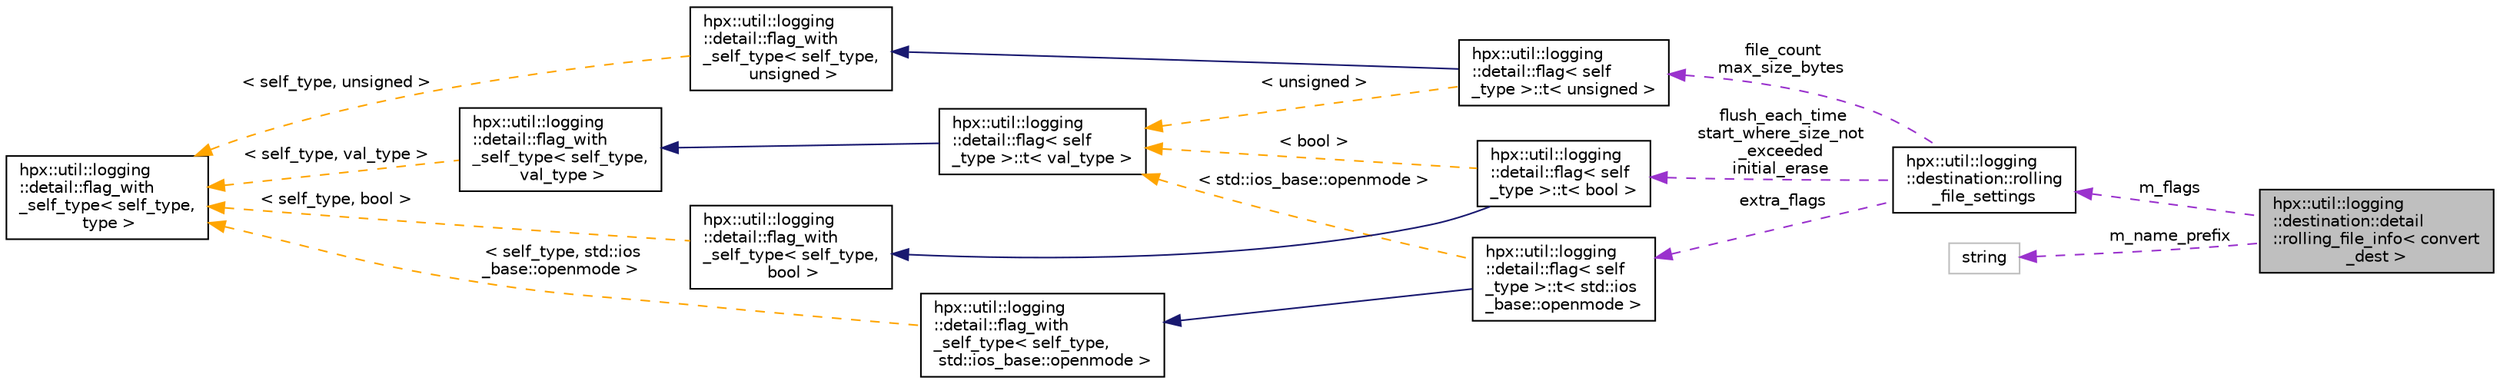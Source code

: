 digraph "hpx::util::logging::destination::detail::rolling_file_info&lt; convert_dest &gt;"
{
  edge [fontname="Helvetica",fontsize="10",labelfontname="Helvetica",labelfontsize="10"];
  node [fontname="Helvetica",fontsize="10",shape=record];
  rankdir="LR";
  Node1 [label="hpx::util::logging\l::destination::detail\l::rolling_file_info\< convert\l_dest \>",height=0.2,width=0.4,color="black", fillcolor="grey75", style="filled", fontcolor="black"];
  Node2 -> Node1 [dir="back",color="darkorchid3",fontsize="10",style="dashed",label=" m_flags" ,fontname="Helvetica"];
  Node2 [label="hpx::util::logging\l::destination::rolling\l_file_settings",height=0.2,width=0.4,color="black", fillcolor="white", style="filled",URL="$d8/dc5/structhpx_1_1util_1_1logging_1_1destination_1_1rolling__file__settings.html",tooltip="Settings you can pass to the rolling file. To see how it&#39;s used, see Dealing with flags..."];
  Node3 -> Node2 [dir="back",color="darkorchid3",fontsize="10",style="dashed",label=" file_count\nmax_size_bytes" ,fontname="Helvetica"];
  Node3 [label="hpx::util::logging\l::detail::flag\< self\l_type \>::t\< unsigned \>",height=0.2,width=0.4,color="black", fillcolor="white", style="filled",URL="$dd/dfe/structhpx_1_1util_1_1logging_1_1detail_1_1flag_1_1t.html"];
  Node4 -> Node3 [dir="back",color="midnightblue",fontsize="10",style="solid",fontname="Helvetica"];
  Node4 [label="hpx::util::logging\l::detail::flag_with\l_self_type\< self_type,\l unsigned \>",height=0.2,width=0.4,color="black", fillcolor="white", style="filled",URL="$d2/d11/structhpx_1_1util_1_1logging_1_1detail_1_1flag__with__self__type.html"];
  Node5 -> Node4 [dir="back",color="orange",fontsize="10",style="dashed",label=" \< self_type, unsigned \>" ,fontname="Helvetica"];
  Node5 [label="hpx::util::logging\l::detail::flag_with\l_self_type\< self_type,\l type \>",height=0.2,width=0.4,color="black", fillcolor="white", style="filled",URL="$d2/d11/structhpx_1_1util_1_1logging_1_1detail_1_1flag__with__self__type.html"];
  Node6 -> Node3 [dir="back",color="orange",fontsize="10",style="dashed",label=" \< unsigned \>" ,fontname="Helvetica"];
  Node6 [label="hpx::util::logging\l::detail::flag\< self\l_type \>::t\< val_type \>",height=0.2,width=0.4,color="black", fillcolor="white", style="filled",URL="$dd/dfe/structhpx_1_1util_1_1logging_1_1detail_1_1flag_1_1t.html"];
  Node7 -> Node6 [dir="back",color="midnightblue",fontsize="10",style="solid",fontname="Helvetica"];
  Node7 [label="hpx::util::logging\l::detail::flag_with\l_self_type\< self_type,\l val_type \>",height=0.2,width=0.4,color="black", fillcolor="white", style="filled",URL="$d2/d11/structhpx_1_1util_1_1logging_1_1detail_1_1flag__with__self__type.html"];
  Node5 -> Node7 [dir="back",color="orange",fontsize="10",style="dashed",label=" \< self_type, val_type \>" ,fontname="Helvetica"];
  Node8 -> Node2 [dir="back",color="darkorchid3",fontsize="10",style="dashed",label=" flush_each_time\nstart_where_size_not\l_exceeded\ninitial_erase" ,fontname="Helvetica"];
  Node8 [label="hpx::util::logging\l::detail::flag\< self\l_type \>::t\< bool \>",height=0.2,width=0.4,color="black", fillcolor="white", style="filled",URL="$dd/dfe/structhpx_1_1util_1_1logging_1_1detail_1_1flag_1_1t.html"];
  Node9 -> Node8 [dir="back",color="midnightblue",fontsize="10",style="solid",fontname="Helvetica"];
  Node9 [label="hpx::util::logging\l::detail::flag_with\l_self_type\< self_type,\l bool \>",height=0.2,width=0.4,color="black", fillcolor="white", style="filled",URL="$d2/d11/structhpx_1_1util_1_1logging_1_1detail_1_1flag__with__self__type.html"];
  Node5 -> Node9 [dir="back",color="orange",fontsize="10",style="dashed",label=" \< self_type, bool \>" ,fontname="Helvetica"];
  Node6 -> Node8 [dir="back",color="orange",fontsize="10",style="dashed",label=" \< bool \>" ,fontname="Helvetica"];
  Node10 -> Node2 [dir="back",color="darkorchid3",fontsize="10",style="dashed",label=" extra_flags" ,fontname="Helvetica"];
  Node10 [label="hpx::util::logging\l::detail::flag\< self\l_type \>::t\< std::ios\l_base::openmode \>",height=0.2,width=0.4,color="black", fillcolor="white", style="filled",URL="$dd/dfe/structhpx_1_1util_1_1logging_1_1detail_1_1flag_1_1t.html"];
  Node11 -> Node10 [dir="back",color="midnightblue",fontsize="10",style="solid",fontname="Helvetica"];
  Node11 [label="hpx::util::logging\l::detail::flag_with\l_self_type\< self_type,\l std::ios_base::openmode \>",height=0.2,width=0.4,color="black", fillcolor="white", style="filled",URL="$d2/d11/structhpx_1_1util_1_1logging_1_1detail_1_1flag__with__self__type.html"];
  Node5 -> Node11 [dir="back",color="orange",fontsize="10",style="dashed",label=" \< self_type, std::ios\l_base::openmode \>" ,fontname="Helvetica"];
  Node6 -> Node10 [dir="back",color="orange",fontsize="10",style="dashed",label=" \< std::ios_base::openmode \>" ,fontname="Helvetica"];
  Node12 -> Node1 [dir="back",color="darkorchid3",fontsize="10",style="dashed",label=" m_name_prefix" ,fontname="Helvetica"];
  Node12 [label="string",height=0.2,width=0.4,color="grey75", fillcolor="white", style="filled"];
}
